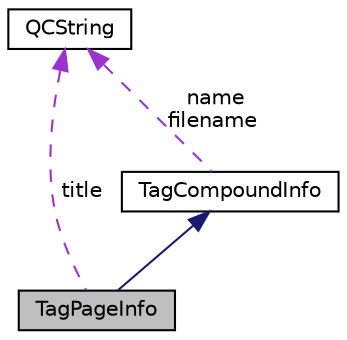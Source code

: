 digraph "TagPageInfo"
{
 // INTERACTIVE_SVG=YES
 // LATEX_PDF_SIZE
  edge [fontname="Helvetica",fontsize="10",labelfontname="Helvetica",labelfontsize="10"];
  node [fontname="Helvetica",fontsize="10",shape=record];
  Node1 [label="TagPageInfo",height=0.2,width=0.4,color="black", fillcolor="grey75", style="filled", fontcolor="black",tooltip="Container for page specific info that can be read from a tagfile"];
  Node2 -> Node1 [dir="back",color="midnightblue",fontsize="10",style="solid",fontname="Helvetica"];
  Node2 [label="TagCompoundInfo",height=0.2,width=0.4,color="black", fillcolor="white", style="filled",URL="$d6/d4b/class_tag_compound_info.html",tooltip="Base class for all compound types"];
  Node3 -> Node2 [dir="back",color="darkorchid3",fontsize="10",style="dashed",label=" name\nfilename" ,fontname="Helvetica"];
  Node3 [label="QCString",height=0.2,width=0.4,color="black", fillcolor="white", style="filled",URL="$d9/d45/class_q_c_string.html",tooltip="This is an alternative implementation of QCString."];
  Node3 -> Node1 [dir="back",color="darkorchid3",fontsize="10",style="dashed",label=" title" ,fontname="Helvetica"];
}
